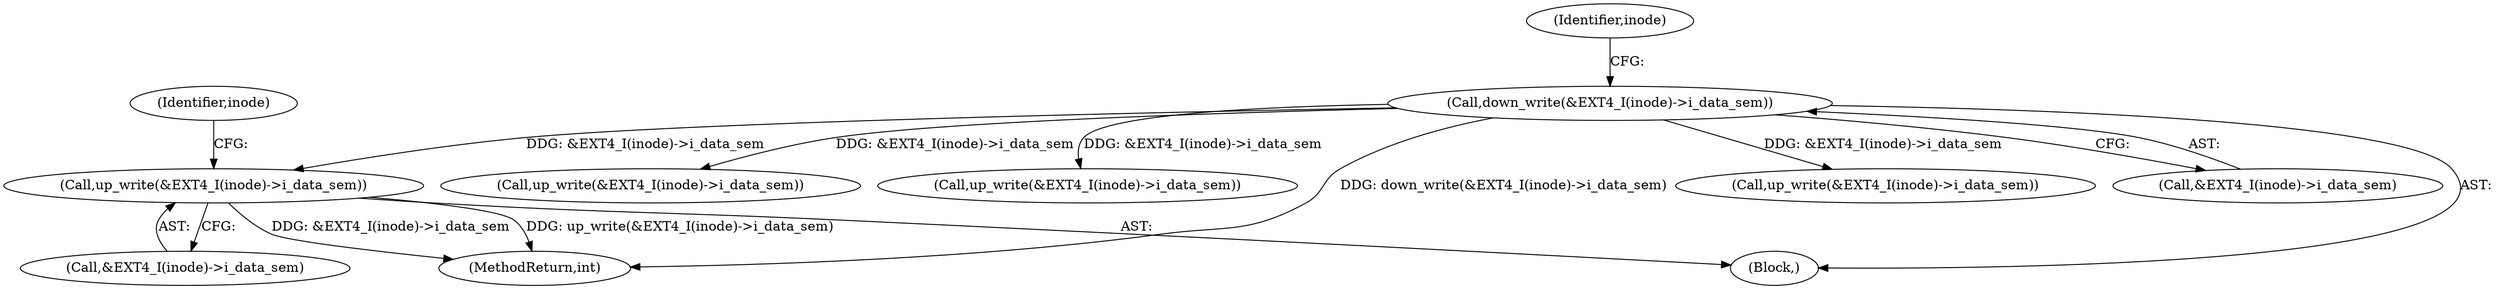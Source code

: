digraph "0_linux_ea3d7209ca01da209cda6f0dea8be9cc4b7a933b_0@API" {
"1000463" [label="(Call,up_write(&EXT4_I(inode)->i_data_sem))"];
"1000333" [label="(Call,down_write(&EXT4_I(inode)->i_data_sem))"];
"1000333" [label="(Call,down_write(&EXT4_I(inode)->i_data_sem))"];
"1000494" [label="(MethodReturn,int)"];
"1000425" [label="(Call,up_write(&EXT4_I(inode)->i_data_sem))"];
"1000471" [label="(Identifier,inode)"];
"1000463" [label="(Call,up_write(&EXT4_I(inode)->i_data_sem))"];
"1000443" [label="(Call,up_write(&EXT4_I(inode)->i_data_sem))"];
"1000118" [label="(Block,)"];
"1000352" [label="(Call,up_write(&EXT4_I(inode)->i_data_sem))"];
"1000464" [label="(Call,&EXT4_I(inode)->i_data_sem)"];
"1000340" [label="(Identifier,inode)"];
"1000334" [label="(Call,&EXT4_I(inode)->i_data_sem)"];
"1000463" -> "1000118"  [label="AST: "];
"1000463" -> "1000464"  [label="CFG: "];
"1000464" -> "1000463"  [label="AST: "];
"1000471" -> "1000463"  [label="CFG: "];
"1000463" -> "1000494"  [label="DDG: up_write(&EXT4_I(inode)->i_data_sem)"];
"1000463" -> "1000494"  [label="DDG: &EXT4_I(inode)->i_data_sem"];
"1000333" -> "1000463"  [label="DDG: &EXT4_I(inode)->i_data_sem"];
"1000333" -> "1000118"  [label="AST: "];
"1000333" -> "1000334"  [label="CFG: "];
"1000334" -> "1000333"  [label="AST: "];
"1000340" -> "1000333"  [label="CFG: "];
"1000333" -> "1000494"  [label="DDG: down_write(&EXT4_I(inode)->i_data_sem)"];
"1000333" -> "1000352"  [label="DDG: &EXT4_I(inode)->i_data_sem"];
"1000333" -> "1000425"  [label="DDG: &EXT4_I(inode)->i_data_sem"];
"1000333" -> "1000443"  [label="DDG: &EXT4_I(inode)->i_data_sem"];
}
